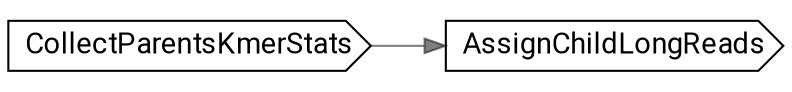 // TrioBinChildLongReads
digraph {
	compound=true rankdir=LR
	node [fontname=Roboto]
	edge [color="#00000080"]
	"call-CollectParentsKmerStats" [label=CollectParentsKmerStats shape=cds]
	"call-AssignChildLongReads" [label=AssignChildLongReads shape=cds]
	"call-CollectParentsKmerStats" -> "call-AssignChildLongReads"
}
